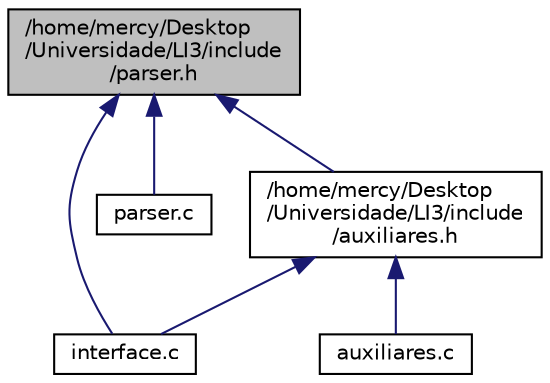 digraph "/home/mercy/Desktop/Universidade/LI3/include/parser.h"
{
  edge [fontname="Helvetica",fontsize="10",labelfontname="Helvetica",labelfontsize="10"];
  node [fontname="Helvetica",fontsize="10",shape=record];
  Node1 [label="/home/mercy/Desktop\l/Universidade/LI3/include\l/parser.h",height=0.2,width=0.4,color="black", fillcolor="grey75", style="filled", fontcolor="black"];
  Node1 -> Node2 [dir="back",color="midnightblue",fontsize="10",style="solid",fontname="Helvetica"];
  Node2 [label="interface.c",height=0.2,width=0.4,color="black", fillcolor="white", style="filled",URL="$interface_8c.html"];
  Node1 -> Node3 [dir="back",color="midnightblue",fontsize="10",style="solid",fontname="Helvetica"];
  Node3 [label="parser.c",height=0.2,width=0.4,color="black", fillcolor="white", style="filled",URL="$parser_8c.html"];
  Node1 -> Node4 [dir="back",color="midnightblue",fontsize="10",style="solid",fontname="Helvetica"];
  Node4 [label="/home/mercy/Desktop\l/Universidade/LI3/include\l/auxiliares.h",height=0.2,width=0.4,color="black", fillcolor="white", style="filled",URL="$auxiliares_8h.html"];
  Node4 -> Node5 [dir="back",color="midnightblue",fontsize="10",style="solid",fontname="Helvetica"];
  Node5 [label="auxiliares.c",height=0.2,width=0.4,color="black", fillcolor="white", style="filled",URL="$auxiliares_8c.html"];
  Node4 -> Node2 [dir="back",color="midnightblue",fontsize="10",style="solid",fontname="Helvetica"];
}
